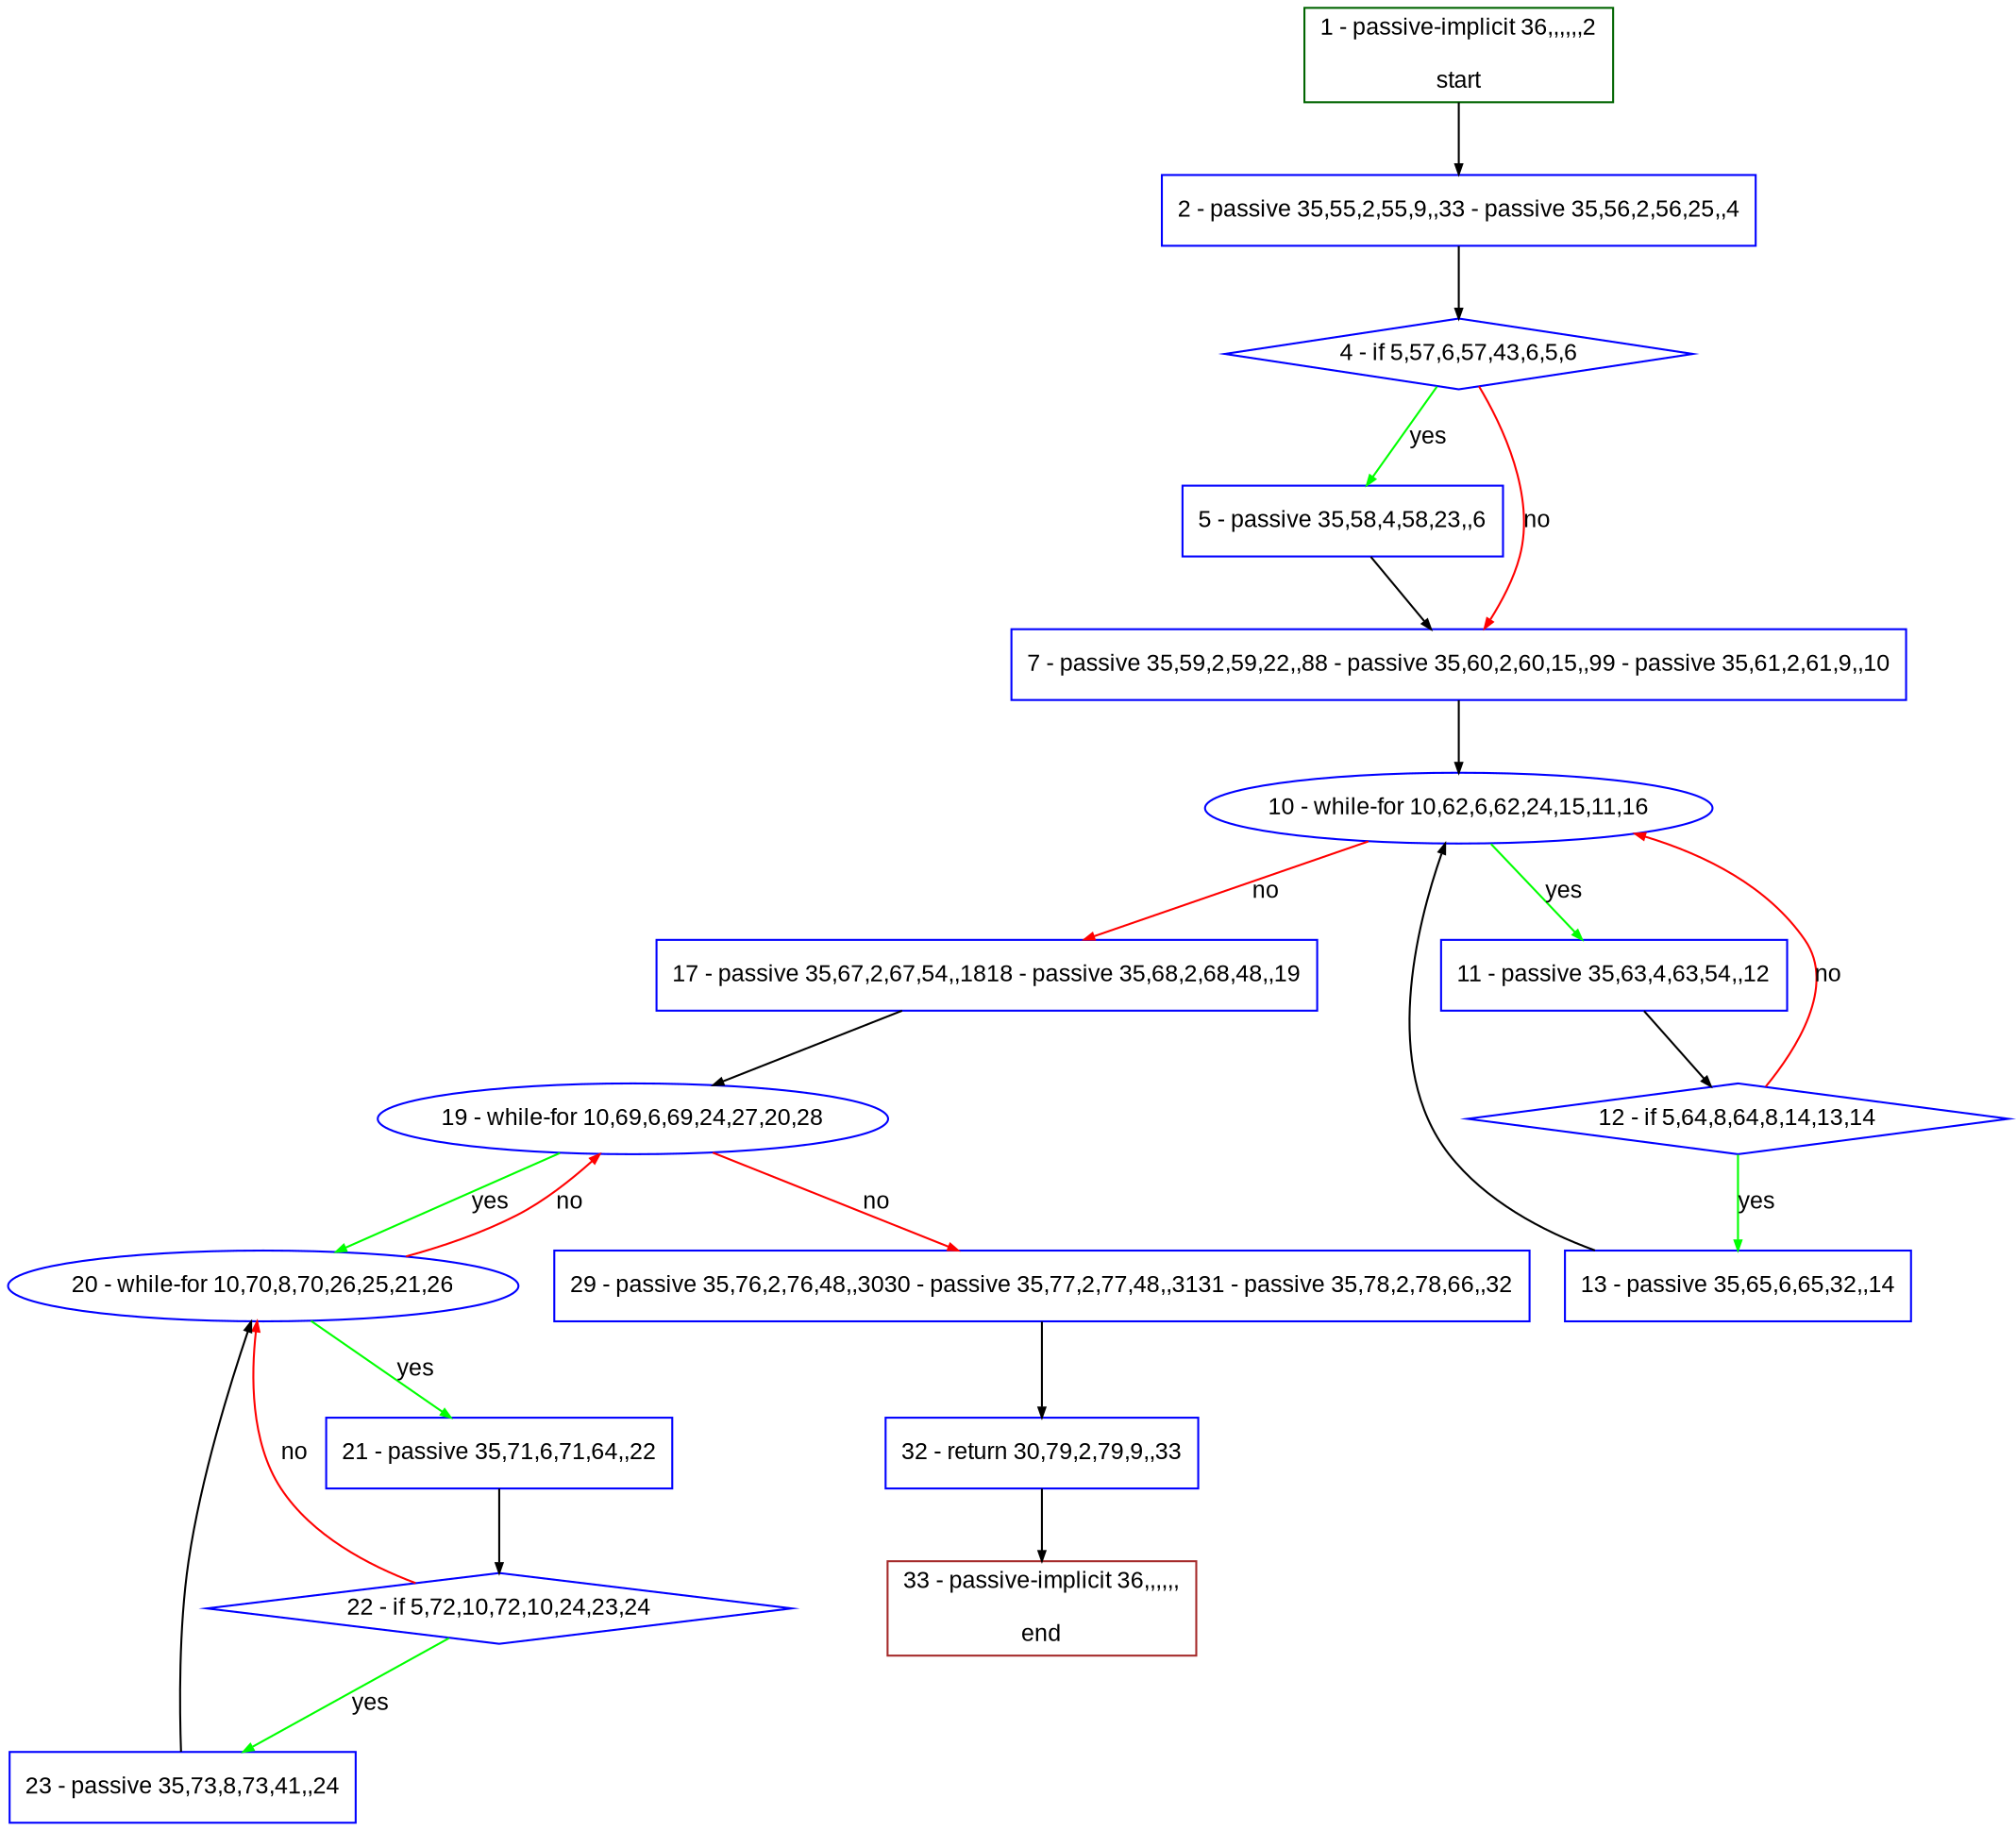 digraph "" {
  graph [pack="true", label="", fontsize="12", packmode="clust", fontname="Arial", fillcolor="#FFFFCC", bgcolor="white", style="rounded,filled", compound="true"];
  node [node_initialized="no", label="", color="grey", fontsize="12", fillcolor="white", fontname="Arial", style="filled", shape="rectangle", compound="true", fixedsize="false"];
  edge [fontcolor="black", arrowhead="normal", arrowtail="none", arrowsize="0.5", ltail="", label="", color="black", fontsize="12", lhead="", fontname="Arial", dir="forward", compound="true"];
  __N1 [label="2 - passive 35,55,2,55,9,,33 - passive 35,56,2,56,25,,4", color="#0000ff", fillcolor="#ffffff", style="filled", shape="box"];
  __N2 [label="1 - passive-implicit 36,,,,,,2\n\nstart", color="#006400", fillcolor="#ffffff", style="filled", shape="box"];
  __N3 [label="4 - if 5,57,6,57,43,6,5,6", color="#0000ff", fillcolor="#ffffff", style="filled", shape="diamond"];
  __N4 [label="5 - passive 35,58,4,58,23,,6", color="#0000ff", fillcolor="#ffffff", style="filled", shape="box"];
  __N5 [label="7 - passive 35,59,2,59,22,,88 - passive 35,60,2,60,15,,99 - passive 35,61,2,61,9,,10", color="#0000ff", fillcolor="#ffffff", style="filled", shape="box"];
  __N6 [label="10 - while-for 10,62,6,62,24,15,11,16", color="#0000ff", fillcolor="#ffffff", style="filled", shape="oval"];
  __N7 [label="11 - passive 35,63,4,63,54,,12", color="#0000ff", fillcolor="#ffffff", style="filled", shape="box"];
  __N8 [label="17 - passive 35,67,2,67,54,,1818 - passive 35,68,2,68,48,,19", color="#0000ff", fillcolor="#ffffff", style="filled", shape="box"];
  __N9 [label="12 - if 5,64,8,64,8,14,13,14", color="#0000ff", fillcolor="#ffffff", style="filled", shape="diamond"];
  __N10 [label="13 - passive 35,65,6,65,32,,14", color="#0000ff", fillcolor="#ffffff", style="filled", shape="box"];
  __N11 [label="19 - while-for 10,69,6,69,24,27,20,28", color="#0000ff", fillcolor="#ffffff", style="filled", shape="oval"];
  __N12 [label="20 - while-for 10,70,8,70,26,25,21,26", color="#0000ff", fillcolor="#ffffff", style="filled", shape="oval"];
  __N13 [label="29 - passive 35,76,2,76,48,,3030 - passive 35,77,2,77,48,,3131 - passive 35,78,2,78,66,,32", color="#0000ff", fillcolor="#ffffff", style="filled", shape="box"];
  __N14 [label="21 - passive 35,71,6,71,64,,22", color="#0000ff", fillcolor="#ffffff", style="filled", shape="box"];
  __N15 [label="22 - if 5,72,10,72,10,24,23,24", color="#0000ff", fillcolor="#ffffff", style="filled", shape="diamond"];
  __N16 [label="23 - passive 35,73,8,73,41,,24", color="#0000ff", fillcolor="#ffffff", style="filled", shape="box"];
  __N17 [label="32 - return 30,79,2,79,9,,33", color="#0000ff", fillcolor="#ffffff", style="filled", shape="box"];
  __N18 [label="33 - passive-implicit 36,,,,,,\n\nend", color="#a52a2a", fillcolor="#ffffff", style="filled", shape="box"];
  __N2 -> __N1 [arrowhead="normal", arrowtail="none", color="#000000", label="", dir="forward"];
  __N1 -> __N3 [arrowhead="normal", arrowtail="none", color="#000000", label="", dir="forward"];
  __N3 -> __N4 [arrowhead="normal", arrowtail="none", color="#00ff00", label="yes", dir="forward"];
  __N3 -> __N5 [arrowhead="normal", arrowtail="none", color="#ff0000", label="no", dir="forward"];
  __N4 -> __N5 [arrowhead="normal", arrowtail="none", color="#000000", label="", dir="forward"];
  __N5 -> __N6 [arrowhead="normal", arrowtail="none", color="#000000", label="", dir="forward"];
  __N6 -> __N7 [arrowhead="normal", arrowtail="none", color="#00ff00", label="yes", dir="forward"];
  __N6 -> __N8 [arrowhead="normal", arrowtail="none", color="#ff0000", label="no", dir="forward"];
  __N7 -> __N9 [arrowhead="normal", arrowtail="none", color="#000000", label="", dir="forward"];
  __N9 -> __N6 [arrowhead="normal", arrowtail="none", color="#ff0000", label="no", dir="forward"];
  __N9 -> __N10 [arrowhead="normal", arrowtail="none", color="#00ff00", label="yes", dir="forward"];
  __N10 -> __N6 [arrowhead="normal", arrowtail="none", color="#000000", label="", dir="forward"];
  __N8 -> __N11 [arrowhead="normal", arrowtail="none", color="#000000", label="", dir="forward"];
  __N11 -> __N12 [arrowhead="normal", arrowtail="none", color="#00ff00", label="yes", dir="forward"];
  __N12 -> __N11 [arrowhead="normal", arrowtail="none", color="#ff0000", label="no", dir="forward"];
  __N11 -> __N13 [arrowhead="normal", arrowtail="none", color="#ff0000", label="no", dir="forward"];
  __N12 -> __N14 [arrowhead="normal", arrowtail="none", color="#00ff00", label="yes", dir="forward"];
  __N14 -> __N15 [arrowhead="normal", arrowtail="none", color="#000000", label="", dir="forward"];
  __N15 -> __N12 [arrowhead="normal", arrowtail="none", color="#ff0000", label="no", dir="forward"];
  __N15 -> __N16 [arrowhead="normal", arrowtail="none", color="#00ff00", label="yes", dir="forward"];
  __N16 -> __N12 [arrowhead="normal", arrowtail="none", color="#000000", label="", dir="forward"];
  __N13 -> __N17 [arrowhead="normal", arrowtail="none", color="#000000", label="", dir="forward"];
  __N17 -> __N18 [arrowhead="normal", arrowtail="none", color="#000000", label="", dir="forward"];
}
